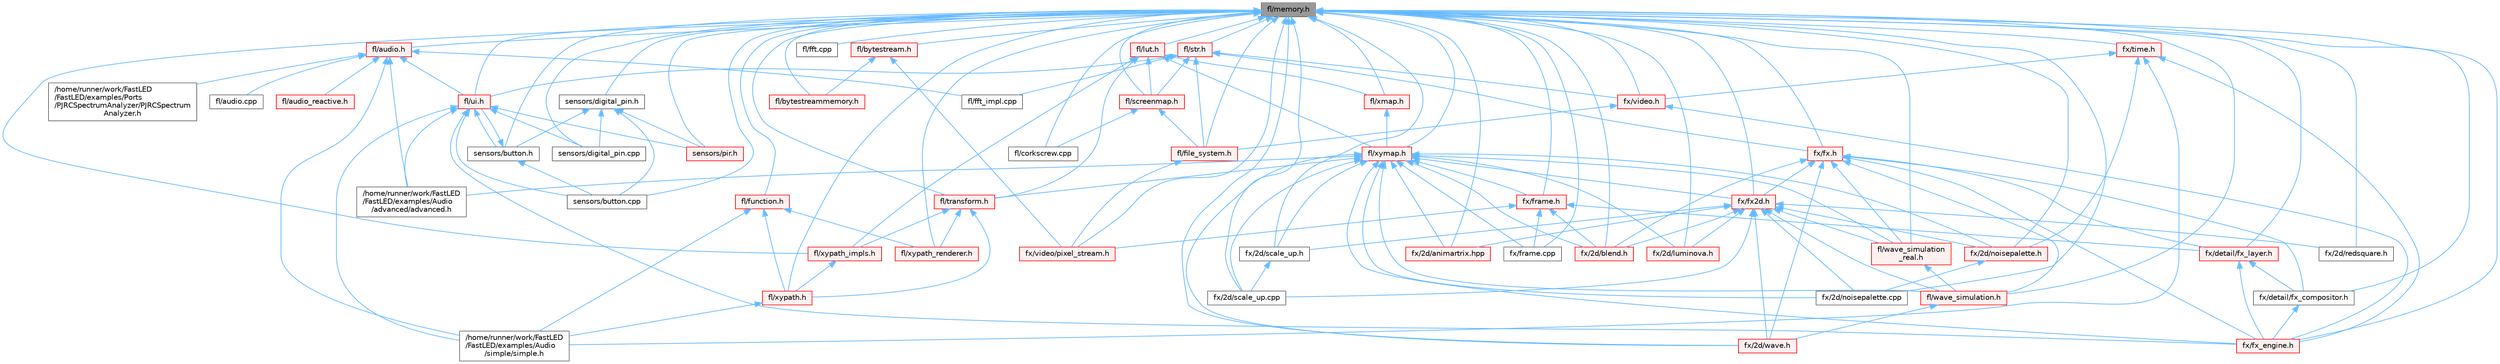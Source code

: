 digraph "fl/memory.h"
{
 // INTERACTIVE_SVG=YES
 // LATEX_PDF_SIZE
  bgcolor="transparent";
  edge [fontname=Helvetica,fontsize=10,labelfontname=Helvetica,labelfontsize=10];
  node [fontname=Helvetica,fontsize=10,shape=box,height=0.2,width=0.4];
  Node1 [id="Node000001",label="fl/memory.h",height=0.2,width=0.4,color="gray40", fillcolor="grey60", style="filled", fontcolor="black",tooltip=" "];
  Node1 -> Node2 [id="edge1_Node000001_Node000002",dir="back",color="steelblue1",style="solid",tooltip=" "];
  Node2 [id="Node000002",label="fl/audio.h",height=0.2,width=0.4,color="red", fillcolor="#FFF0F0", style="filled",URL="$da/d09/audio_8h.html",tooltip=" "];
  Node2 -> Node3 [id="edge2_Node000002_Node000003",dir="back",color="steelblue1",style="solid",tooltip=" "];
  Node3 [id="Node000003",label="/home/runner/work/FastLED\l/FastLED/examples/Audio\l/advanced/advanced.h",height=0.2,width=0.4,color="grey40", fillcolor="white", style="filled",URL="$da/dc7/advanced_8h.html",tooltip=" "];
  Node2 -> Node4 [id="edge3_Node000002_Node000004",dir="back",color="steelblue1",style="solid",tooltip=" "];
  Node4 [id="Node000004",label="/home/runner/work/FastLED\l/FastLED/examples/Audio\l/simple/simple.h",height=0.2,width=0.4,color="grey40", fillcolor="white", style="filled",URL="$db/d49/_audio_2simple_2simple_8h.html",tooltip=" "];
  Node2 -> Node5 [id="edge4_Node000002_Node000005",dir="back",color="steelblue1",style="solid",tooltip=" "];
  Node5 [id="Node000005",label="/home/runner/work/FastLED\l/FastLED/examples/Ports\l/PJRCSpectrumAnalyzer/PJRCSpectrum\lAnalyzer.h",height=0.2,width=0.4,color="grey40", fillcolor="white", style="filled",URL="$de/d2f/_p_j_r_c_spectrum_analyzer_8h.html",tooltip=" "];
  Node2 -> Node6 [id="edge5_Node000002_Node000006",dir="back",color="steelblue1",style="solid",tooltip=" "];
  Node6 [id="Node000006",label="fl/audio.cpp",height=0.2,width=0.4,color="grey40", fillcolor="white", style="filled",URL="$d1/ddc/audio_8cpp.html",tooltip=" "];
  Node2 -> Node7 [id="edge6_Node000002_Node000007",dir="back",color="steelblue1",style="solid",tooltip=" "];
  Node7 [id="Node000007",label="fl/audio_reactive.h",height=0.2,width=0.4,color="red", fillcolor="#FFF0F0", style="filled",URL="$d1/d9a/audio__reactive_8h.html",tooltip=" "];
  Node2 -> Node9 [id="edge7_Node000002_Node000009",dir="back",color="steelblue1",style="solid",tooltip=" "];
  Node9 [id="Node000009",label="fl/fft_impl.cpp",height=0.2,width=0.4,color="grey40", fillcolor="white", style="filled",URL="$d1/dff/fft__impl_8cpp.html",tooltip=" "];
  Node2 -> Node10 [id="edge8_Node000002_Node000010",dir="back",color="steelblue1",style="solid",tooltip=" "];
  Node10 [id="Node000010",label="fl/ui.h",height=0.2,width=0.4,color="red", fillcolor="#FFF0F0", style="filled",URL="$d9/d3b/ui_8h.html",tooltip=" "];
  Node10 -> Node3 [id="edge9_Node000010_Node000003",dir="back",color="steelblue1",style="solid",tooltip=" "];
  Node10 -> Node4 [id="edge10_Node000010_Node000004",dir="back",color="steelblue1",style="solid",tooltip=" "];
  Node10 -> Node27 [id="edge11_Node000010_Node000027",dir="back",color="steelblue1",style="solid",tooltip=" "];
  Node27 [id="Node000027",label="fx/fx_engine.h",height=0.2,width=0.4,color="red", fillcolor="#FFF0F0", style="filled",URL="$d9/d3c/fx__engine_8h.html",tooltip=" "];
  Node10 -> Node30 [id="edge12_Node000010_Node000030",dir="back",color="steelblue1",style="solid",tooltip=" "];
  Node30 [id="Node000030",label="sensors/button.cpp",height=0.2,width=0.4,color="grey40", fillcolor="white", style="filled",URL="$d6/df7/button_8cpp.html",tooltip=" "];
  Node10 -> Node31 [id="edge13_Node000010_Node000031",dir="back",color="steelblue1",style="solid",tooltip=" "];
  Node31 [id="Node000031",label="sensors/button.h",height=0.2,width=0.4,color="grey40", fillcolor="white", style="filled",URL="$d7/d0e/button_8h.html",tooltip=" "];
  Node31 -> Node10 [id="edge14_Node000031_Node000010",dir="back",color="steelblue1",style="solid",tooltip=" "];
  Node31 -> Node30 [id="edge15_Node000031_Node000030",dir="back",color="steelblue1",style="solid",tooltip=" "];
  Node10 -> Node32 [id="edge16_Node000010_Node000032",dir="back",color="steelblue1",style="solid",tooltip=" "];
  Node32 [id="Node000032",label="sensors/digital_pin.cpp",height=0.2,width=0.4,color="grey40", fillcolor="white", style="filled",URL="$de/d2b/digital__pin_8cpp.html",tooltip=" "];
  Node10 -> Node33 [id="edge17_Node000010_Node000033",dir="back",color="steelblue1",style="solid",tooltip=" "];
  Node33 [id="Node000033",label="sensors/pir.h",height=0.2,width=0.4,color="red", fillcolor="#FFF0F0", style="filled",URL="$d9/dd3/pir_8h.html",tooltip=" "];
  Node1 -> Node36 [id="edge18_Node000001_Node000036",dir="back",color="steelblue1",style="solid",tooltip=" "];
  Node36 [id="Node000036",label="fl/bytestream.h",height=0.2,width=0.4,color="red", fillcolor="#FFF0F0", style="filled",URL="$dd/d2b/bytestream_8h.html",tooltip=" "];
  Node36 -> Node37 [id="edge19_Node000036_Node000037",dir="back",color="steelblue1",style="solid",tooltip=" "];
  Node37 [id="Node000037",label="fl/bytestreammemory.h",height=0.2,width=0.4,color="red", fillcolor="#FFF0F0", style="filled",URL="$d1/d24/bytestreammemory_8h.html",tooltip=" "];
  Node36 -> Node40 [id="edge20_Node000036_Node000040",dir="back",color="steelblue1",style="solid",tooltip=" "];
  Node40 [id="Node000040",label="fx/video/pixel_stream.h",height=0.2,width=0.4,color="red", fillcolor="#FFF0F0", style="filled",URL="$d3/dfa/pixel__stream_8h.html",tooltip=" "];
  Node1 -> Node37 [id="edge21_Node000001_Node000037",dir="back",color="steelblue1",style="solid",tooltip=" "];
  Node1 -> Node46 [id="edge22_Node000001_Node000046",dir="back",color="steelblue1",style="solid",tooltip=" "];
  Node46 [id="Node000046",label="fl/corkscrew.cpp",height=0.2,width=0.4,color="grey40", fillcolor="white", style="filled",URL="$d3/d9b/corkscrew_8cpp.html",tooltip=" "];
  Node1 -> Node47 [id="edge23_Node000001_Node000047",dir="back",color="steelblue1",style="solid",tooltip=" "];
  Node47 [id="Node000047",label="fl/fft.cpp",height=0.2,width=0.4,color="grey40", fillcolor="white", style="filled",URL="$db/d03/fft_8cpp.html",tooltip=" "];
  Node1 -> Node48 [id="edge24_Node000001_Node000048",dir="back",color="steelblue1",style="solid",tooltip=" "];
  Node48 [id="Node000048",label="fl/file_system.h",height=0.2,width=0.4,color="red", fillcolor="#FFF0F0", style="filled",URL="$d6/d8d/file__system_8h.html",tooltip=" "];
  Node48 -> Node40 [id="edge25_Node000048_Node000040",dir="back",color="steelblue1",style="solid",tooltip=" "];
  Node1 -> Node50 [id="edge26_Node000001_Node000050",dir="back",color="steelblue1",style="solid",tooltip=" "];
  Node50 [id="Node000050",label="fl/function.h",height=0.2,width=0.4,color="red", fillcolor="#FFF0F0", style="filled",URL="$dd/d67/function_8h.html",tooltip=" "];
  Node50 -> Node4 [id="edge27_Node000050_Node000004",dir="back",color="steelblue1",style="solid",tooltip=" "];
  Node50 -> Node211 [id="edge28_Node000050_Node000211",dir="back",color="steelblue1",style="solid",tooltip=" "];
  Node211 [id="Node000211",label="fl/xypath.h",height=0.2,width=0.4,color="red", fillcolor="#FFF0F0", style="filled",URL="$d5/df2/xypath_8h.html",tooltip=" "];
  Node211 -> Node4 [id="edge29_Node000211_Node000004",dir="back",color="steelblue1",style="solid",tooltip=" "];
  Node50 -> Node218 [id="edge30_Node000050_Node000218",dir="back",color="steelblue1",style="solid",tooltip=" "];
  Node218 [id="Node000218",label="fl/xypath_renderer.h",height=0.2,width=0.4,color="red", fillcolor="#FFF0F0", style="filled",URL="$d2/d88/xypath__renderer_8h.html",tooltip=" "];
  Node1 -> Node219 [id="edge31_Node000001_Node000219",dir="back",color="steelblue1",style="solid",tooltip=" "];
  Node219 [id="Node000219",label="fl/lut.h",height=0.2,width=0.4,color="red", fillcolor="#FFF0F0", style="filled",URL="$db/d54/lut_8h.html",tooltip=" "];
  Node219 -> Node76 [id="edge32_Node000219_Node000076",dir="back",color="steelblue1",style="solid",tooltip=" "];
  Node76 [id="Node000076",label="fl/screenmap.h",height=0.2,width=0.4,color="red", fillcolor="#FFF0F0", style="filled",URL="$d7/d97/screenmap_8h.html",tooltip=" "];
  Node76 -> Node46 [id="edge33_Node000076_Node000046",dir="back",color="steelblue1",style="solid",tooltip=" "];
  Node76 -> Node48 [id="edge34_Node000076_Node000048",dir="back",color="steelblue1",style="solid",tooltip=" "];
  Node219 -> Node221 [id="edge35_Node000219_Node000221",dir="back",color="steelblue1",style="solid",tooltip=" "];
  Node221 [id="Node000221",label="fl/transform.h",height=0.2,width=0.4,color="red", fillcolor="#FFF0F0", style="filled",URL="$d2/d80/transform_8h.html",tooltip=" "];
  Node221 -> Node211 [id="edge36_Node000221_Node000211",dir="back",color="steelblue1",style="solid",tooltip=" "];
  Node221 -> Node222 [id="edge37_Node000221_Node000222",dir="back",color="steelblue1",style="solid",tooltip=" "];
  Node222 [id="Node000222",label="fl/xypath_impls.h",height=0.2,width=0.4,color="red", fillcolor="#FFF0F0", style="filled",URL="$d8/d5f/xypath__impls_8h.html",tooltip=" "];
  Node222 -> Node211 [id="edge38_Node000222_Node000211",dir="back",color="steelblue1",style="solid",tooltip=" "];
  Node221 -> Node218 [id="edge39_Node000221_Node000218",dir="back",color="steelblue1",style="solid",tooltip=" "];
  Node219 -> Node223 [id="edge40_Node000219_Node000223",dir="back",color="steelblue1",style="solid",tooltip=" "];
  Node223 [id="Node000223",label="fl/xmap.h",height=0.2,width=0.4,color="red", fillcolor="#FFF0F0", style="filled",URL="$dd/dcc/xmap_8h.html",tooltip=" "];
  Node223 -> Node225 [id="edge41_Node000223_Node000225",dir="back",color="steelblue1",style="solid",tooltip=" "];
  Node225 [id="Node000225",label="fl/xymap.h",height=0.2,width=0.4,color="red", fillcolor="#FFF0F0", style="filled",URL="$da/d61/xymap_8h.html",tooltip=" "];
  Node225 -> Node3 [id="edge42_Node000225_Node000003",dir="back",color="steelblue1",style="solid",tooltip=" "];
  Node225 -> Node221 [id="edge43_Node000225_Node000221",dir="back",color="steelblue1",style="solid",tooltip=" "];
  Node225 -> Node243 [id="edge44_Node000225_Node000243",dir="back",color="steelblue1",style="solid",tooltip=" "];
  Node243 [id="Node000243",label="fl/wave_simulation.h",height=0.2,width=0.4,color="red", fillcolor="#FFF0F0", style="filled",URL="$dc/d36/wave__simulation_8h.html",tooltip=" "];
  Node243 -> Node65 [id="edge45_Node000243_Node000065",dir="back",color="steelblue1",style="solid",tooltip=" "];
  Node65 [id="Node000065",label="fx/2d/wave.h",height=0.2,width=0.4,color="red", fillcolor="#FFF0F0", style="filled",URL="$de/de9/src_2fx_22d_2wave_8h.html",tooltip=" "];
  Node225 -> Node245 [id="edge46_Node000225_Node000245",dir="back",color="steelblue1",style="solid",tooltip=" "];
  Node245 [id="Node000245",label="fl/wave_simulation\l_real.h",height=0.2,width=0.4,color="red", fillcolor="#FFF0F0", style="filled",URL="$dd/d8e/wave__simulation__real_8h.html",tooltip=" "];
  Node245 -> Node243 [id="edge47_Node000245_Node000243",dir="back",color="steelblue1",style="solid",tooltip=" "];
  Node225 -> Node199 [id="edge48_Node000225_Node000199",dir="back",color="steelblue1",style="solid",tooltip=" "];
  Node199 [id="Node000199",label="fx/2d/animartrix.hpp",height=0.2,width=0.4,color="red", fillcolor="#FFF0F0", style="filled",URL="$d3/dc3/animartrix_8hpp.html",tooltip=" "];
  Node225 -> Node247 [id="edge49_Node000225_Node000247",dir="back",color="steelblue1",style="solid",tooltip=" "];
  Node247 [id="Node000247",label="fx/2d/blend.h",height=0.2,width=0.4,color="red", fillcolor="#FFF0F0", style="filled",URL="$d8/d4e/blend_8h.html",tooltip=" "];
  Node225 -> Node181 [id="edge50_Node000225_Node000181",dir="back",color="steelblue1",style="solid",tooltip=" "];
  Node181 [id="Node000181",label="fx/2d/luminova.h",height=0.2,width=0.4,color="red", fillcolor="#FFF0F0", style="filled",URL="$d4/dd9/src_2fx_22d_2luminova_8h.html",tooltip=" "];
  Node225 -> Node183 [id="edge51_Node000225_Node000183",dir="back",color="steelblue1",style="solid",tooltip=" "];
  Node183 [id="Node000183",label="fx/2d/noisepalette.cpp",height=0.2,width=0.4,color="grey40", fillcolor="white", style="filled",URL="$d6/d66/noisepalette_8cpp.html",tooltip=" "];
  Node225 -> Node184 [id="edge52_Node000225_Node000184",dir="back",color="steelblue1",style="solid",tooltip=" "];
  Node184 [id="Node000184",label="fx/2d/noisepalette.h",height=0.2,width=0.4,color="red", fillcolor="#FFF0F0", style="filled",URL="$d6/dc7/noisepalette_8h.html",tooltip="Demonstrates how to mix noise generation with color palettes on a 2D LED matrix."];
  Node184 -> Node183 [id="edge53_Node000184_Node000183",dir="back",color="steelblue1",style="solid",tooltip=" "];
  Node225 -> Node186 [id="edge54_Node000225_Node000186",dir="back",color="steelblue1",style="solid",tooltip=" "];
  Node186 [id="Node000186",label="fx/2d/scale_up.cpp",height=0.2,width=0.4,color="grey40", fillcolor="white", style="filled",URL="$dc/d8c/scale__up_8cpp.html",tooltip=" "];
  Node225 -> Node242 [id="edge55_Node000225_Node000242",dir="back",color="steelblue1",style="solid",tooltip=" "];
  Node242 [id="Node000242",label="fx/2d/scale_up.h",height=0.2,width=0.4,color="grey40", fillcolor="white", style="filled",URL="$d2/d74/scale__up_8h.html",tooltip="Expands a grid using bilinear interpolation and scaling up."];
  Node242 -> Node186 [id="edge56_Node000242_Node000186",dir="back",color="steelblue1",style="solid",tooltip=" "];
  Node225 -> Node65 [id="edge57_Node000225_Node000065",dir="back",color="steelblue1",style="solid",tooltip=" "];
  Node225 -> Node248 [id="edge58_Node000225_Node000248",dir="back",color="steelblue1",style="solid",tooltip=" "];
  Node248 [id="Node000248",label="fx/frame.cpp",height=0.2,width=0.4,color="grey40", fillcolor="white", style="filled",URL="$da/d14/frame_8cpp.html",tooltip=" "];
  Node225 -> Node249 [id="edge59_Node000225_Node000249",dir="back",color="steelblue1",style="solid",tooltip=" "];
  Node249 [id="Node000249",label="fx/frame.h",height=0.2,width=0.4,color="red", fillcolor="#FFF0F0", style="filled",URL="$df/d7d/frame_8h.html",tooltip=" "];
  Node249 -> Node247 [id="edge60_Node000249_Node000247",dir="back",color="steelblue1",style="solid",tooltip=" "];
  Node249 -> Node250 [id="edge61_Node000249_Node000250",dir="back",color="steelblue1",style="solid",tooltip=" "];
  Node250 [id="Node000250",label="fx/detail/fx_layer.h",height=0.2,width=0.4,color="red", fillcolor="#FFF0F0", style="filled",URL="$d7/d2f/fx__layer_8h.html",tooltip=" "];
  Node250 -> Node251 [id="edge62_Node000250_Node000251",dir="back",color="steelblue1",style="solid",tooltip=" "];
  Node251 [id="Node000251",label="fx/detail/fx_compositor.h",height=0.2,width=0.4,color="grey40", fillcolor="white", style="filled",URL="$d5/d6b/fx__compositor_8h.html",tooltip=" "];
  Node251 -> Node27 [id="edge63_Node000251_Node000027",dir="back",color="steelblue1",style="solid",tooltip=" "];
  Node250 -> Node27 [id="edge64_Node000250_Node000027",dir="back",color="steelblue1",style="solid",tooltip=" "];
  Node249 -> Node248 [id="edge65_Node000249_Node000248",dir="back",color="steelblue1",style="solid",tooltip=" "];
  Node249 -> Node40 [id="edge66_Node000249_Node000040",dir="back",color="steelblue1",style="solid",tooltip=" "];
  Node225 -> Node253 [id="edge67_Node000225_Node000253",dir="back",color="steelblue1",style="solid",tooltip=" "];
  Node253 [id="Node000253",label="fx/fx2d.h",height=0.2,width=0.4,color="red", fillcolor="#FFF0F0", style="filled",URL="$d9/d43/fx2d_8h.html",tooltip=" "];
  Node253 -> Node243 [id="edge68_Node000253_Node000243",dir="back",color="steelblue1",style="solid",tooltip=" "];
  Node253 -> Node245 [id="edge69_Node000253_Node000245",dir="back",color="steelblue1",style="solid",tooltip=" "];
  Node253 -> Node199 [id="edge70_Node000253_Node000199",dir="back",color="steelblue1",style="solid",tooltip=" "];
  Node253 -> Node247 [id="edge71_Node000253_Node000247",dir="back",color="steelblue1",style="solid",tooltip=" "];
  Node253 -> Node181 [id="edge72_Node000253_Node000181",dir="back",color="steelblue1",style="solid",tooltip=" "];
  Node253 -> Node183 [id="edge73_Node000253_Node000183",dir="back",color="steelblue1",style="solid",tooltip=" "];
  Node253 -> Node184 [id="edge74_Node000253_Node000184",dir="back",color="steelblue1",style="solid",tooltip=" "];
  Node253 -> Node185 [id="edge75_Node000253_Node000185",dir="back",color="steelblue1",style="solid",tooltip=" "];
  Node185 [id="Node000185",label="fx/2d/redsquare.h",height=0.2,width=0.4,color="grey40", fillcolor="white", style="filled",URL="$d3/db8/redsquare_8h.html",tooltip=" "];
  Node253 -> Node186 [id="edge76_Node000253_Node000186",dir="back",color="steelblue1",style="solid",tooltip=" "];
  Node253 -> Node242 [id="edge77_Node000253_Node000242",dir="back",color="steelblue1",style="solid",tooltip=" "];
  Node253 -> Node65 [id="edge78_Node000253_Node000065",dir="back",color="steelblue1",style="solid",tooltip=" "];
  Node225 -> Node27 [id="edge79_Node000225_Node000027",dir="back",color="steelblue1",style="solid",tooltip=" "];
  Node219 -> Node225 [id="edge80_Node000219_Node000225",dir="back",color="steelblue1",style="solid",tooltip=" "];
  Node219 -> Node222 [id="edge81_Node000219_Node000222",dir="back",color="steelblue1",style="solid",tooltip=" "];
  Node1 -> Node76 [id="edge82_Node000001_Node000076",dir="back",color="steelblue1",style="solid",tooltip=" "];
  Node1 -> Node256 [id="edge83_Node000001_Node000256",dir="back",color="steelblue1",style="solid",tooltip=" "];
  Node256 [id="Node000256",label="fl/str.h",height=0.2,width=0.4,color="red", fillcolor="#FFF0F0", style="filled",URL="$d1/d93/str_8h.html",tooltip=" "];
  Node256 -> Node9 [id="edge84_Node000256_Node000009",dir="back",color="steelblue1",style="solid",tooltip=" "];
  Node256 -> Node48 [id="edge85_Node000256_Node000048",dir="back",color="steelblue1",style="solid",tooltip=" "];
  Node256 -> Node76 [id="edge86_Node000256_Node000076",dir="back",color="steelblue1",style="solid",tooltip=" "];
  Node256 -> Node10 [id="edge87_Node000256_Node000010",dir="back",color="steelblue1",style="solid",tooltip=" "];
  Node256 -> Node328 [id="edge88_Node000256_Node000328",dir="back",color="steelblue1",style="solid",tooltip=" "];
  Node328 [id="Node000328",label="fx/fx.h",height=0.2,width=0.4,color="red", fillcolor="#FFF0F0", style="filled",URL="$d2/d0c/fx_8h.html",tooltip=" "];
  Node328 -> Node243 [id="edge89_Node000328_Node000243",dir="back",color="steelblue1",style="solid",tooltip=" "];
  Node328 -> Node245 [id="edge90_Node000328_Node000245",dir="back",color="steelblue1",style="solid",tooltip=" "];
  Node328 -> Node247 [id="edge91_Node000328_Node000247",dir="back",color="steelblue1",style="solid",tooltip=" "];
  Node328 -> Node65 [id="edge92_Node000328_Node000065",dir="back",color="steelblue1",style="solid",tooltip=" "];
  Node328 -> Node251 [id="edge93_Node000328_Node000251",dir="back",color="steelblue1",style="solid",tooltip=" "];
  Node328 -> Node250 [id="edge94_Node000328_Node000250",dir="back",color="steelblue1",style="solid",tooltip=" "];
  Node328 -> Node253 [id="edge95_Node000328_Node000253",dir="back",color="steelblue1",style="solid",tooltip=" "];
  Node328 -> Node27 [id="edge96_Node000328_Node000027",dir="back",color="steelblue1",style="solid",tooltip=" "];
  Node256 -> Node255 [id="edge97_Node000256_Node000255",dir="back",color="steelblue1",style="solid",tooltip=" "];
  Node255 [id="Node000255",label="fx/video.h",height=0.2,width=0.4,color="red", fillcolor="#FFF0F0", style="filled",URL="$dd/d78/video_8h.html",tooltip=" "];
  Node255 -> Node48 [id="edge98_Node000255_Node000048",dir="back",color="steelblue1",style="solid",tooltip=" "];
  Node255 -> Node27 [id="edge99_Node000255_Node000027",dir="back",color="steelblue1",style="solid",tooltip=" "];
  Node1 -> Node221 [id="edge100_Node000001_Node000221",dir="back",color="steelblue1",style="solid",tooltip=" "];
  Node1 -> Node10 [id="edge101_Node000001_Node000010",dir="back",color="steelblue1",style="solid",tooltip=" "];
  Node1 -> Node243 [id="edge102_Node000001_Node000243",dir="back",color="steelblue1",style="solid",tooltip=" "];
  Node1 -> Node245 [id="edge103_Node000001_Node000245",dir="back",color="steelblue1",style="solid",tooltip=" "];
  Node1 -> Node223 [id="edge104_Node000001_Node000223",dir="back",color="steelblue1",style="solid",tooltip=" "];
  Node1 -> Node225 [id="edge105_Node000001_Node000225",dir="back",color="steelblue1",style="solid",tooltip=" "];
  Node1 -> Node211 [id="edge106_Node000001_Node000211",dir="back",color="steelblue1",style="solid",tooltip=" "];
  Node1 -> Node222 [id="edge107_Node000001_Node000222",dir="back",color="steelblue1",style="solid",tooltip=" "];
  Node1 -> Node218 [id="edge108_Node000001_Node000218",dir="back",color="steelblue1",style="solid",tooltip=" "];
  Node1 -> Node199 [id="edge109_Node000001_Node000199",dir="back",color="steelblue1",style="solid",tooltip=" "];
  Node1 -> Node247 [id="edge110_Node000001_Node000247",dir="back",color="steelblue1",style="solid",tooltip=" "];
  Node1 -> Node181 [id="edge111_Node000001_Node000181",dir="back",color="steelblue1",style="solid",tooltip=" "];
  Node1 -> Node183 [id="edge112_Node000001_Node000183",dir="back",color="steelblue1",style="solid",tooltip=" "];
  Node1 -> Node184 [id="edge113_Node000001_Node000184",dir="back",color="steelblue1",style="solid",tooltip=" "];
  Node1 -> Node185 [id="edge114_Node000001_Node000185",dir="back",color="steelblue1",style="solid",tooltip=" "];
  Node1 -> Node186 [id="edge115_Node000001_Node000186",dir="back",color="steelblue1",style="solid",tooltip=" "];
  Node1 -> Node242 [id="edge116_Node000001_Node000242",dir="back",color="steelblue1",style="solid",tooltip=" "];
  Node1 -> Node65 [id="edge117_Node000001_Node000065",dir="back",color="steelblue1",style="solid",tooltip=" "];
  Node1 -> Node251 [id="edge118_Node000001_Node000251",dir="back",color="steelblue1",style="solid",tooltip=" "];
  Node1 -> Node250 [id="edge119_Node000001_Node000250",dir="back",color="steelblue1",style="solid",tooltip=" "];
  Node1 -> Node248 [id="edge120_Node000001_Node000248",dir="back",color="steelblue1",style="solid",tooltip=" "];
  Node1 -> Node249 [id="edge121_Node000001_Node000249",dir="back",color="steelblue1",style="solid",tooltip=" "];
  Node1 -> Node328 [id="edge122_Node000001_Node000328",dir="back",color="steelblue1",style="solid",tooltip=" "];
  Node1 -> Node253 [id="edge123_Node000001_Node000253",dir="back",color="steelblue1",style="solid",tooltip=" "];
  Node1 -> Node27 [id="edge124_Node000001_Node000027",dir="back",color="steelblue1",style="solid",tooltip=" "];
  Node1 -> Node364 [id="edge125_Node000001_Node000364",dir="back",color="steelblue1",style="solid",tooltip=" "];
  Node364 [id="Node000364",label="fx/time.h",height=0.2,width=0.4,color="red", fillcolor="#FFF0F0", style="filled",URL="$da/da2/fx_2time_8h.html",tooltip=" "];
  Node364 -> Node4 [id="edge126_Node000364_Node000004",dir="back",color="steelblue1",style="solid",tooltip=" "];
  Node364 -> Node184 [id="edge127_Node000364_Node000184",dir="back",color="steelblue1",style="solid",tooltip=" "];
  Node364 -> Node27 [id="edge128_Node000364_Node000027",dir="back",color="steelblue1",style="solid",tooltip=" "];
  Node364 -> Node255 [id="edge129_Node000364_Node000255",dir="back",color="steelblue1",style="solid",tooltip=" "];
  Node1 -> Node255 [id="edge130_Node000001_Node000255",dir="back",color="steelblue1",style="solid",tooltip=" "];
  Node1 -> Node40 [id="edge131_Node000001_Node000040",dir="back",color="steelblue1",style="solid",tooltip=" "];
  Node1 -> Node30 [id="edge132_Node000001_Node000030",dir="back",color="steelblue1",style="solid",tooltip=" "];
  Node1 -> Node31 [id="edge133_Node000001_Node000031",dir="back",color="steelblue1",style="solid",tooltip=" "];
  Node1 -> Node32 [id="edge134_Node000001_Node000032",dir="back",color="steelblue1",style="solid",tooltip=" "];
  Node1 -> Node365 [id="edge135_Node000001_Node000365",dir="back",color="steelblue1",style="solid",tooltip=" "];
  Node365 [id="Node000365",label="sensors/digital_pin.h",height=0.2,width=0.4,color="grey40", fillcolor="white", style="filled",URL="$dd/d83/digital__pin_8h.html",tooltip=" "];
  Node365 -> Node30 [id="edge136_Node000365_Node000030",dir="back",color="steelblue1",style="solid",tooltip=" "];
  Node365 -> Node31 [id="edge137_Node000365_Node000031",dir="back",color="steelblue1",style="solid",tooltip=" "];
  Node365 -> Node32 [id="edge138_Node000365_Node000032",dir="back",color="steelblue1",style="solid",tooltip=" "];
  Node365 -> Node33 [id="edge139_Node000365_Node000033",dir="back",color="steelblue1",style="solid",tooltip=" "];
  Node1 -> Node33 [id="edge140_Node000001_Node000033",dir="back",color="steelblue1",style="solid",tooltip=" "];
}
